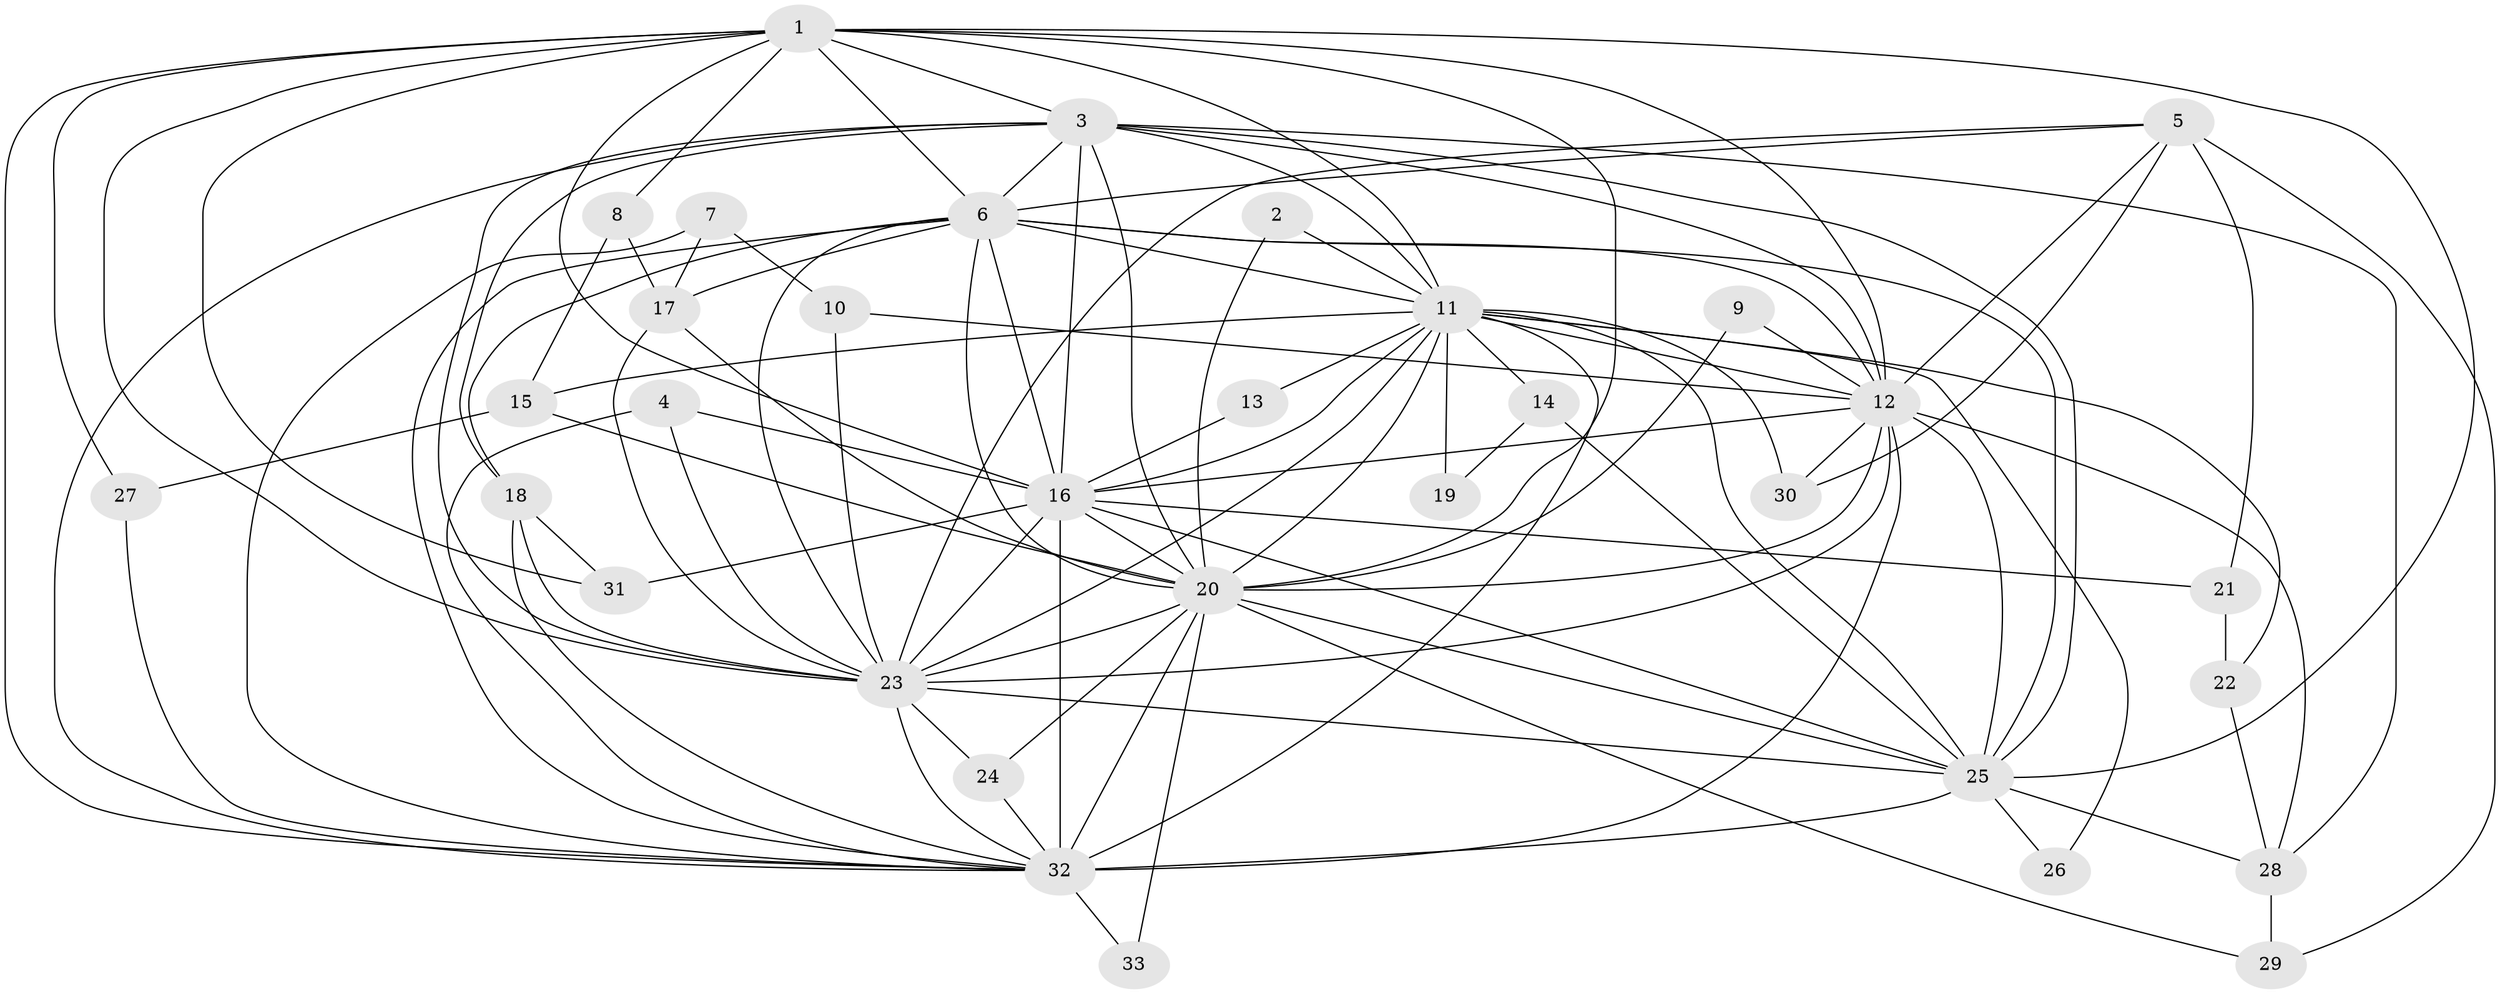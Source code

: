 // original degree distribution, {17: 0.015384615384615385, 15: 0.046153846153846156, 21: 0.015384615384615385, 18: 0.015384615384615385, 20: 0.015384615384615385, 19: 0.015384615384615385, 13: 0.015384615384615385, 14: 0.015384615384615385, 2: 0.5692307692307692, 6: 0.03076923076923077, 3: 0.13846153846153847, 4: 0.07692307692307693, 5: 0.03076923076923077}
// Generated by graph-tools (version 1.1) at 2025/01/03/09/25 03:01:17]
// undirected, 33 vertices, 105 edges
graph export_dot {
graph [start="1"]
  node [color=gray90,style=filled];
  1;
  2;
  3;
  4;
  5;
  6;
  7;
  8;
  9;
  10;
  11;
  12;
  13;
  14;
  15;
  16;
  17;
  18;
  19;
  20;
  21;
  22;
  23;
  24;
  25;
  26;
  27;
  28;
  29;
  30;
  31;
  32;
  33;
  1 -- 3 [weight=1.0];
  1 -- 6 [weight=1.0];
  1 -- 8 [weight=1.0];
  1 -- 11 [weight=1.0];
  1 -- 12 [weight=1.0];
  1 -- 16 [weight=1.0];
  1 -- 20 [weight=1.0];
  1 -- 23 [weight=1.0];
  1 -- 25 [weight=1.0];
  1 -- 27 [weight=1.0];
  1 -- 31 [weight=1.0];
  1 -- 32 [weight=1.0];
  2 -- 11 [weight=1.0];
  2 -- 20 [weight=1.0];
  3 -- 6 [weight=2.0];
  3 -- 11 [weight=1.0];
  3 -- 12 [weight=2.0];
  3 -- 16 [weight=2.0];
  3 -- 18 [weight=1.0];
  3 -- 20 [weight=2.0];
  3 -- 23 [weight=1.0];
  3 -- 25 [weight=1.0];
  3 -- 28 [weight=1.0];
  3 -- 32 [weight=1.0];
  4 -- 16 [weight=1.0];
  4 -- 23 [weight=1.0];
  4 -- 32 [weight=1.0];
  5 -- 6 [weight=1.0];
  5 -- 12 [weight=1.0];
  5 -- 21 [weight=1.0];
  5 -- 23 [weight=1.0];
  5 -- 29 [weight=1.0];
  5 -- 30 [weight=1.0];
  6 -- 11 [weight=1.0];
  6 -- 12 [weight=2.0];
  6 -- 16 [weight=1.0];
  6 -- 17 [weight=2.0];
  6 -- 18 [weight=1.0];
  6 -- 20 [weight=1.0];
  6 -- 23 [weight=1.0];
  6 -- 25 [weight=1.0];
  6 -- 32 [weight=1.0];
  7 -- 10 [weight=1.0];
  7 -- 17 [weight=1.0];
  7 -- 32 [weight=1.0];
  8 -- 15 [weight=1.0];
  8 -- 17 [weight=1.0];
  9 -- 12 [weight=1.0];
  9 -- 20 [weight=1.0];
  10 -- 12 [weight=1.0];
  10 -- 23 [weight=1.0];
  11 -- 12 [weight=1.0];
  11 -- 13 [weight=1.0];
  11 -- 14 [weight=2.0];
  11 -- 15 [weight=1.0];
  11 -- 16 [weight=1.0];
  11 -- 19 [weight=1.0];
  11 -- 20 [weight=2.0];
  11 -- 22 [weight=1.0];
  11 -- 23 [weight=1.0];
  11 -- 25 [weight=2.0];
  11 -- 26 [weight=1.0];
  11 -- 30 [weight=1.0];
  11 -- 32 [weight=1.0];
  12 -- 16 [weight=1.0];
  12 -- 20 [weight=1.0];
  12 -- 23 [weight=2.0];
  12 -- 25 [weight=1.0];
  12 -- 28 [weight=1.0];
  12 -- 30 [weight=1.0];
  12 -- 32 [weight=3.0];
  13 -- 16 [weight=1.0];
  14 -- 19 [weight=1.0];
  14 -- 25 [weight=1.0];
  15 -- 20 [weight=1.0];
  15 -- 27 [weight=1.0];
  16 -- 20 [weight=1.0];
  16 -- 21 [weight=1.0];
  16 -- 23 [weight=1.0];
  16 -- 25 [weight=1.0];
  16 -- 31 [weight=1.0];
  16 -- 32 [weight=2.0];
  17 -- 20 [weight=1.0];
  17 -- 23 [weight=1.0];
  18 -- 23 [weight=1.0];
  18 -- 31 [weight=1.0];
  18 -- 32 [weight=1.0];
  20 -- 23 [weight=1.0];
  20 -- 24 [weight=1.0];
  20 -- 25 [weight=1.0];
  20 -- 29 [weight=1.0];
  20 -- 32 [weight=1.0];
  20 -- 33 [weight=1.0];
  21 -- 22 [weight=1.0];
  22 -- 28 [weight=1.0];
  23 -- 24 [weight=1.0];
  23 -- 25 [weight=1.0];
  23 -- 32 [weight=1.0];
  24 -- 32 [weight=1.0];
  25 -- 26 [weight=1.0];
  25 -- 28 [weight=1.0];
  25 -- 32 [weight=2.0];
  27 -- 32 [weight=1.0];
  28 -- 29 [weight=1.0];
  32 -- 33 [weight=1.0];
}
